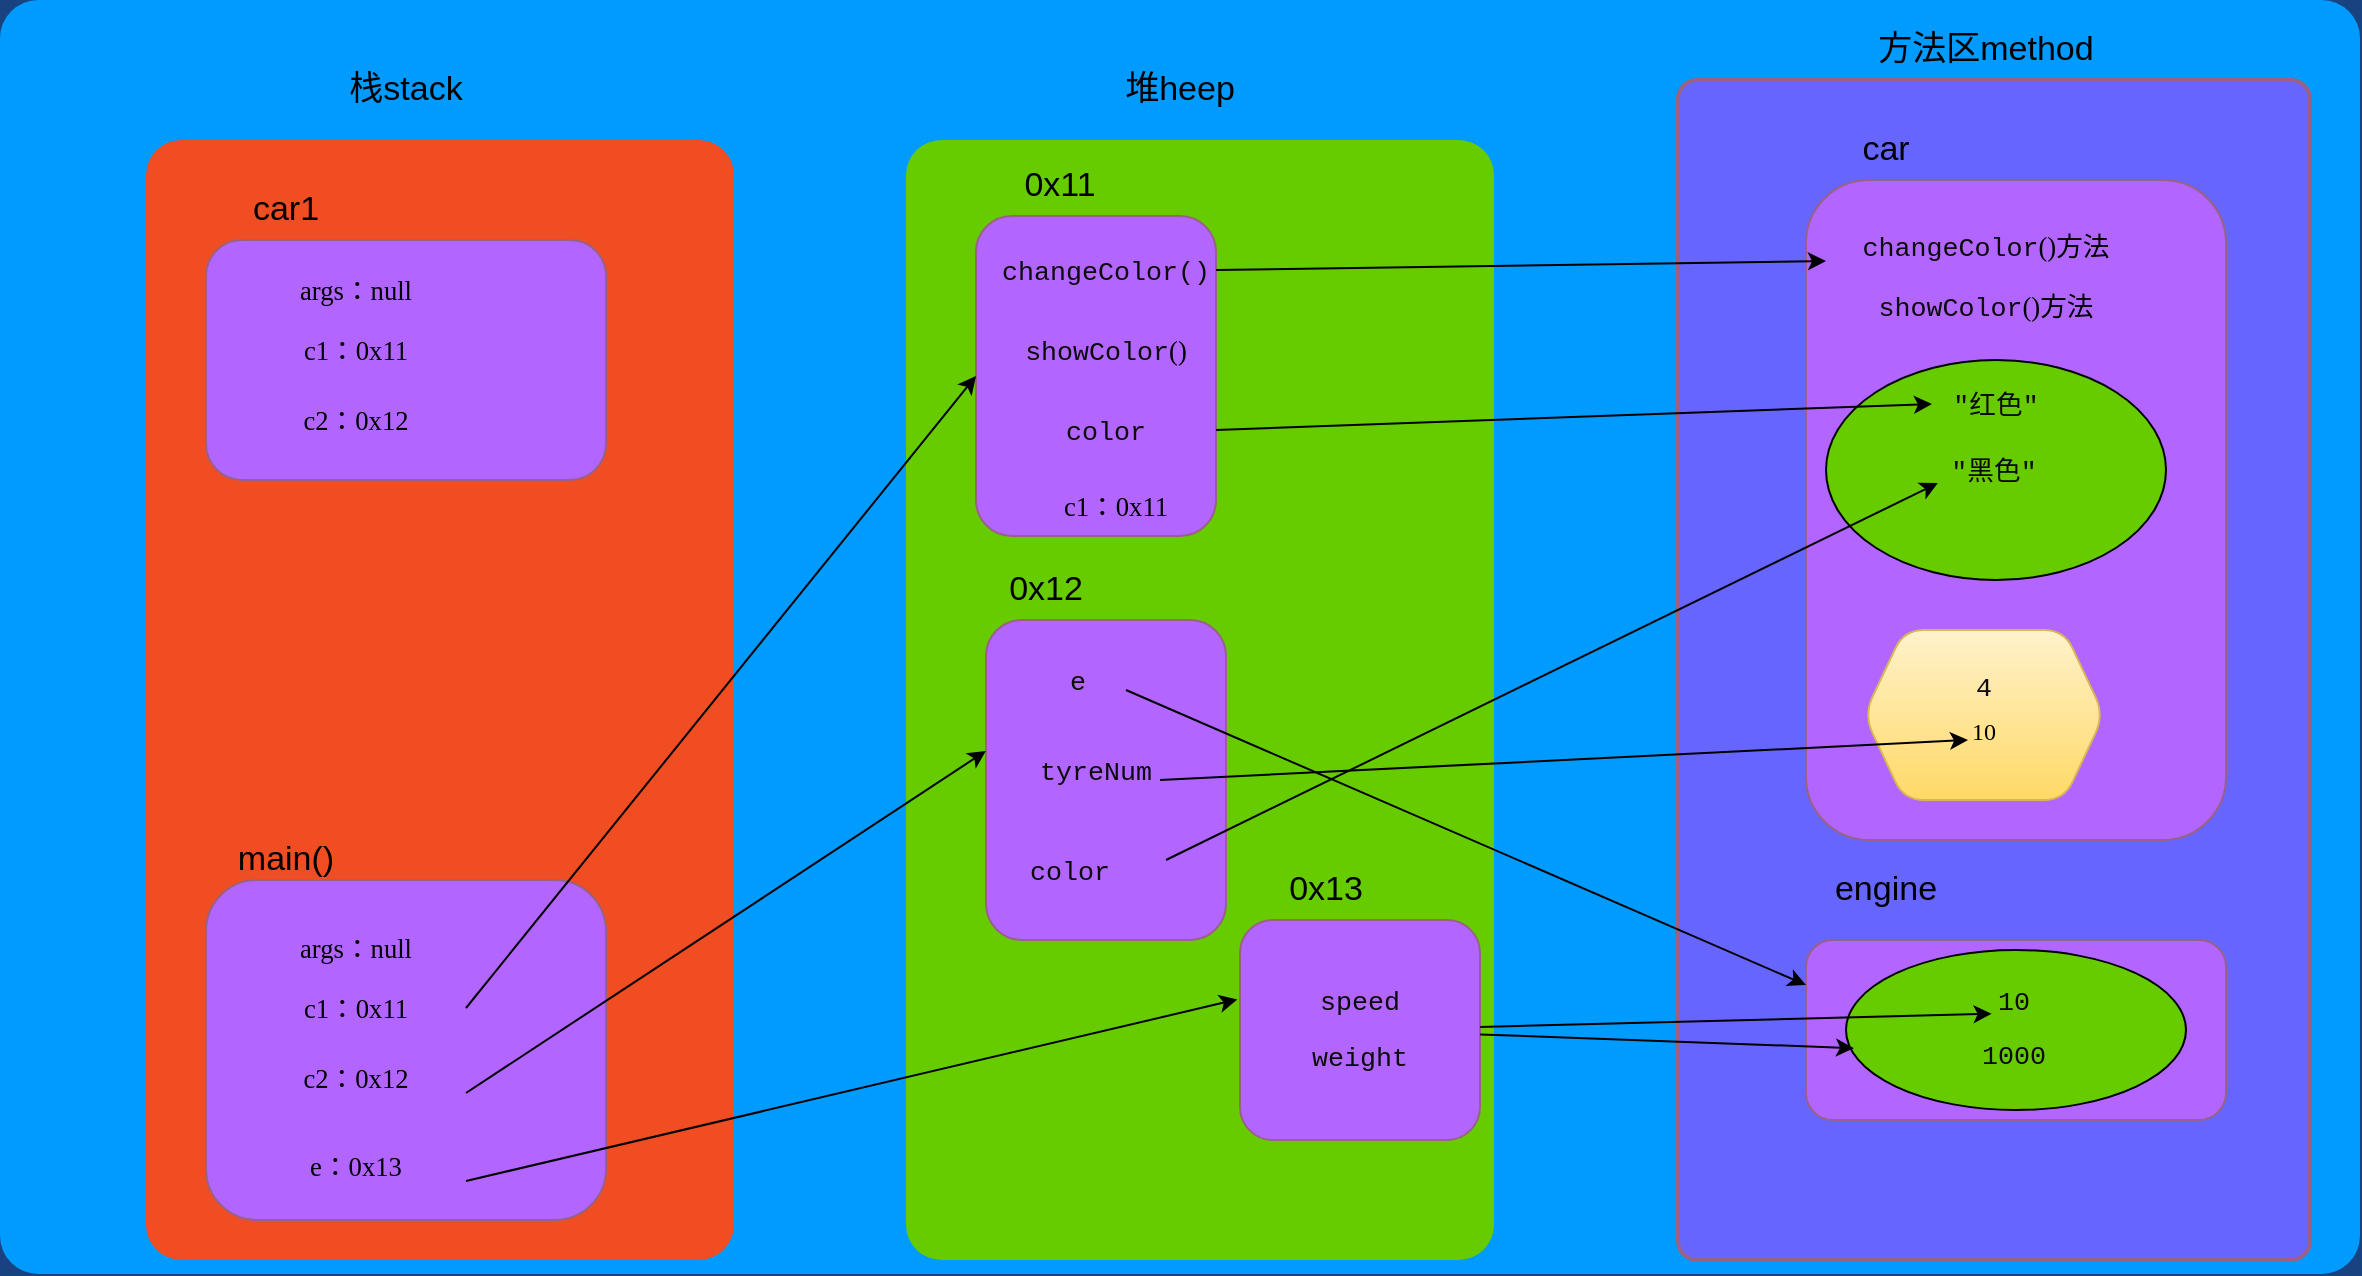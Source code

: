 <mxfile version="17.4.0" type="github">
  <diagram name="Page-1" id="7a6c530e-6e37-e111-ec74-82921da8cc10">
    <mxGraphModel dx="1240" dy="706" grid="1" gridSize="10" guides="1" tooltips="1" connect="1" arrows="1" fold="1" page="1" pageScale="1.5" pageWidth="1169" pageHeight="826" background="#184380" math="0" shadow="0">
      <root>
        <mxCell id="0" style=";html=1;" />
        <mxCell id="1" style=";html=1;" parent="0" />
        <mxCell id="23046e2b9bb16c14-116" value="" style="whiteSpace=wrap;html=1;rounded=1;shadow=0;strokeColor=none;strokeWidth=2;fillColor=#009BFF;fontSize=20;fontColor=#FFFFFF;align=center;arcSize=3;verticalAlign=top;spacingTop=4;" parent="1" vertex="1">
          <mxGeometry x="287" y="130" width="1180" height="637" as="geometry" />
        </mxCell>
        <mxCell id="23046e2b9bb16c14-64" value="" style="rounded=1;whiteSpace=wrap;html=1;shadow=0;strokeWidth=2;fillColor=#6666FF;fontSize=12;align=center;strokeColor=#996185;arcSize=3;verticalAlign=top;gradientColor=none;" parent="1" vertex="1">
          <mxGeometry x="1126" y="170" width="316" height="590" as="geometry" />
        </mxCell>
        <mxCell id="23046e2b9bb16c14-28" value="" style="rounded=1;whiteSpace=wrap;html=1;shadow=0;strokeWidth=2;fillColor=#F04D22;fontSize=12;fontColor=#FFFFFF;align=center;strokeColor=none;arcSize=6;verticalAlign=top;" parent="1" vertex="1">
          <mxGeometry x="360" y="200" width="294" height="560" as="geometry" />
        </mxCell>
        <mxCell id="rh2e__Qxw752L9CsaWxn-1" value="" style="rounded=1;whiteSpace=wrap;html=1;shadow=0;strokeWidth=2;fillColor=#66CC00;fontSize=12;fontColor=#FFFFFF;align=center;strokeColor=none;arcSize=6;verticalAlign=top;" vertex="1" parent="1">
          <mxGeometry x="740" y="200" width="294" height="560" as="geometry" />
        </mxCell>
        <object label="" id="rh2e__Qxw752L9CsaWxn-4">
          <mxCell style="rounded=1;whiteSpace=wrap;html=1;fillColor=#B266FF;gradientColor=none;strokeColor=#996185;" vertex="1" parent="1">
            <mxGeometry x="390" y="570" width="200" height="170" as="geometry" />
          </mxCell>
        </object>
        <mxCell id="rh2e__Qxw752L9CsaWxn-5" value="main()" style="text;html=1;strokeColor=none;fillColor=none;align=center;verticalAlign=middle;whiteSpace=wrap;rounded=0;fontSize=17;" vertex="1" parent="1">
          <mxGeometry x="400" y="545" width="60" height="30" as="geometry" />
        </mxCell>
        <mxCell id="rh2e__Qxw752L9CsaWxn-6" value="栈stack" style="text;html=1;strokeColor=none;fillColor=none;align=center;verticalAlign=middle;whiteSpace=wrap;rounded=0;strokeWidth=5;fontSize=17;" vertex="1" parent="1">
          <mxGeometry x="460" y="160" width="60" height="30" as="geometry" />
        </mxCell>
        <mxCell id="rh2e__Qxw752L9CsaWxn-13" value="&lt;p class=&quot;MsoNormal&quot;&gt;&lt;span style=&quot;font-size: 10pt&quot;&gt;c1：0x11&lt;/span&gt;&lt;/p&gt;" style="text;html=1;strokeColor=none;fillColor=none;align=center;verticalAlign=middle;whiteSpace=wrap;rounded=0;fontSize=17;fontFamily=Comic Sans MS;" vertex="1" parent="1">
          <mxGeometry x="410" y="619" width="110" height="30" as="geometry" />
        </mxCell>
        <mxCell id="rh2e__Qxw752L9CsaWxn-14" value="&lt;p class=&quot;MsoNormal&quot;&gt;&lt;span style=&quot;font-size: 10pt&quot;&gt;c2：0x12&lt;/span&gt;&lt;/p&gt;" style="text;html=1;strokeColor=none;fillColor=none;align=center;verticalAlign=middle;whiteSpace=wrap;rounded=0;fontSize=17;fontFamily=Comic Sans MS;" vertex="1" parent="1">
          <mxGeometry x="410" y="654" width="110" height="30" as="geometry" />
        </mxCell>
        <mxCell id="rh2e__Qxw752L9CsaWxn-15" value="&lt;p class=&quot;MsoNormal&quot;&gt;&lt;span style=&quot;font-size: 10pt&quot;&gt;args：null&lt;/span&gt;&lt;/p&gt;" style="text;html=1;strokeColor=none;fillColor=none;align=center;verticalAlign=middle;whiteSpace=wrap;rounded=0;fontSize=17;fontFamily=Comic Sans MS;" vertex="1" parent="1">
          <mxGeometry x="410" y="589" width="110" height="30" as="geometry" />
        </mxCell>
        <mxCell id="rh2e__Qxw752L9CsaWxn-16" value="堆heep" style="text;html=1;strokeColor=none;fillColor=none;align=center;verticalAlign=middle;whiteSpace=wrap;rounded=0;strokeWidth=5;fontSize=17;" vertex="1" parent="1">
          <mxGeometry x="847" y="160" width="60" height="30" as="geometry" />
        </mxCell>
        <mxCell id="rh2e__Qxw752L9CsaWxn-17" value="方法区method" style="text;html=1;strokeColor=none;fillColor=none;align=center;verticalAlign=middle;whiteSpace=wrap;rounded=0;strokeWidth=5;fontSize=17;" vertex="1" parent="1">
          <mxGeometry x="1219" y="140" width="122" height="30" as="geometry" />
        </mxCell>
        <mxCell id="rh2e__Qxw752L9CsaWxn-18" value="" style="rounded=1;whiteSpace=wrap;html=1;fontFamily=Comic Sans MS;fontSize=12;strokeColor=#996185;fillColor=#B266FF;gradientColor=none;" vertex="1" parent="1">
          <mxGeometry x="1190" y="220" width="210" height="330" as="geometry" />
        </mxCell>
        <mxCell id="rh2e__Qxw752L9CsaWxn-19" value="car" style="text;html=1;strokeColor=none;fillColor=none;align=center;verticalAlign=middle;whiteSpace=wrap;rounded=0;fontSize=17;" vertex="1" parent="1">
          <mxGeometry x="1200" y="190" width="60" height="30" as="geometry" />
        </mxCell>
        <mxCell id="rh2e__Qxw752L9CsaWxn-20" value="" style="rounded=1;whiteSpace=wrap;html=1;fontFamily=Comic Sans MS;fontSize=12;strokeColor=#996185;fillColor=#B266FF;gradientColor=none;gradientDirection=north;" vertex="1" parent="1">
          <mxGeometry x="775" y="238" width="120" height="160" as="geometry" />
        </mxCell>
        <mxCell id="rh2e__Qxw752L9CsaWxn-21" value="" style="rounded=1;whiteSpace=wrap;html=1;fontFamily=Comic Sans MS;fontSize=12;strokeColor=#996185;fillColor=#B266FF;gradientColor=none;" vertex="1" parent="1">
          <mxGeometry x="1190" y="600" width="210" height="90" as="geometry" />
        </mxCell>
        <mxCell id="rh2e__Qxw752L9CsaWxn-22" value="engine" style="text;html=1;strokeColor=none;fillColor=none;align=center;verticalAlign=middle;whiteSpace=wrap;rounded=0;fontSize=17;" vertex="1" parent="1">
          <mxGeometry x="1200" y="560" width="60" height="30" as="geometry" />
        </mxCell>
        <mxCell id="rh2e__Qxw752L9CsaWxn-23" value="&lt;p class=&quot;MsoNormal&quot;&gt;&lt;span style=&quot;color: rgb(12 , 12 , 12) ; font-family: &amp;#34;courier new&amp;#34; ; font-size: 10pt&quot;&gt;changeColor&lt;/span&gt;&lt;span style=&quot;font-size: 10pt&quot;&gt;()方法&lt;/span&gt;&lt;/p&gt;" style="text;html=1;strokeColor=none;fillColor=none;align=center;verticalAlign=middle;whiteSpace=wrap;rounded=0;fontSize=17;fontFamily=Comic Sans MS;" vertex="1" parent="1">
          <mxGeometry x="1200" y="238" width="160" height="30" as="geometry" />
        </mxCell>
        <mxCell id="rh2e__Qxw752L9CsaWxn-24" value="&lt;p class=&quot;MsoNormal&quot;&gt;&lt;span style=&quot;color: rgb(12 , 12 , 12) ; font-family: &amp;#34;courier new&amp;#34; ; font-size: 10pt&quot;&gt;showColor&lt;/span&gt;&lt;span style=&quot;font-size: 10pt&quot;&gt;()方法&lt;/span&gt;&lt;/p&gt;" style="text;html=1;strokeColor=none;fillColor=none;align=center;verticalAlign=middle;whiteSpace=wrap;rounded=0;fontSize=17;fontFamily=Comic Sans MS;" vertex="1" parent="1">
          <mxGeometry x="1200" y="268" width="160" height="30" as="geometry" />
        </mxCell>
        <mxCell id="rh2e__Qxw752L9CsaWxn-27" value="" style="ellipse;whiteSpace=wrap;html=1;rounded=1;fontFamily=Comic Sans MS;fontSize=12;fontColor=#000000;strokeColor=default;fillColor=#66CC00;" vertex="1" parent="1">
          <mxGeometry x="1200" y="310" width="170" height="110" as="geometry" />
        </mxCell>
        <mxCell id="rh2e__Qxw752L9CsaWxn-28" value="&lt;p class=&quot;MsoNormal&quot;&gt;&lt;span style=&quot;font-family: &amp;#34;courier new&amp;#34; ; color: rgb(12 , 12 , 12) ; font-size: 10.0pt&quot;&gt;&quot;&lt;/span&gt;&lt;span style=&quot;color: rgb(12 , 12 , 12) ; font-size: 10.0pt&quot;&gt;红色&lt;/span&gt;&lt;span style=&quot;font-family: &amp;#34;courier new&amp;#34; ; color: rgb(12 , 12 , 12) ; font-size: 10.0pt&quot;&gt;&quot;&lt;/span&gt;&lt;/p&gt;" style="text;html=1;strokeColor=none;fillColor=none;align=center;verticalAlign=middle;whiteSpace=wrap;rounded=0;fontSize=17;fontFamily=Comic Sans MS;" vertex="1" parent="1">
          <mxGeometry x="1253" y="317" width="64" height="30" as="geometry" />
        </mxCell>
        <mxCell id="rh2e__Qxw752L9CsaWxn-29" value="&lt;p class=&quot;MsoNormal&quot;&gt;&lt;span style=&quot;font-family: &amp;#34;courier new&amp;#34; ; color: rgb(12 , 12 , 12) ; font-size: 10.0pt&quot;&gt;&quot;黑&lt;/span&gt;&lt;span style=&quot;color: rgb(12 , 12 , 12) ; font-size: 10.0pt&quot;&gt;色&lt;/span&gt;&lt;span style=&quot;font-family: &amp;#34;courier new&amp;#34; ; color: rgb(12 , 12 , 12) ; font-size: 10.0pt&quot;&gt;&quot;&lt;/span&gt;&lt;/p&gt;" style="text;html=1;strokeColor=none;fillColor=none;align=center;verticalAlign=middle;whiteSpace=wrap;rounded=0;fontSize=17;fontFamily=Comic Sans MS;" vertex="1" parent="1">
          <mxGeometry x="1256" y="352" width="56" height="26" as="geometry" />
        </mxCell>
        <mxCell id="rh2e__Qxw752L9CsaWxn-30" value="&lt;br&gt;10" style="shape=hexagon;perimeter=hexagonPerimeter2;whiteSpace=wrap;html=1;fixedSize=1;rounded=1;fontFamily=Comic Sans MS;fontSize=12;strokeColor=#d6b656;fillColor=#fff2cc;gradientColor=#ffd966;" vertex="1" parent="1">
          <mxGeometry x="1219" y="445" width="120" height="85" as="geometry" />
        </mxCell>
        <mxCell id="rh2e__Qxw752L9CsaWxn-31" value="&lt;p class=&quot;MsoNormal&quot;&gt;&lt;span style=&quot;font-family: &amp;#34;courier new&amp;#34; ; color: rgb(12 , 12 , 12) ; font-size: 10.0pt&quot;&gt;4&lt;/span&gt;&lt;/p&gt;" style="text;html=1;strokeColor=none;fillColor=none;align=center;verticalAlign=middle;whiteSpace=wrap;rounded=0;fontSize=17;fontFamily=Comic Sans MS;" vertex="1" parent="1">
          <mxGeometry x="1199" y="457.5" width="160" height="30" as="geometry" />
        </mxCell>
        <mxCell id="rh2e__Qxw752L9CsaWxn-32" value="" style="ellipse;whiteSpace=wrap;html=1;rounded=1;fontFamily=Comic Sans MS;fontSize=12;fontColor=#000000;strokeColor=default;fillColor=#66CC00;" vertex="1" parent="1">
          <mxGeometry x="1210" y="605" width="170" height="80" as="geometry" />
        </mxCell>
        <mxCell id="rh2e__Qxw752L9CsaWxn-33" value="&lt;p class=&quot;MsoNormal&quot;&gt;&lt;span style=&quot;font-family: &amp;#34;courier new&amp;#34; ; color: rgb(12 , 12 , 12) ; font-size: 10.0pt&quot;&gt;10&lt;/span&gt;&lt;/p&gt;" style="text;html=1;strokeColor=none;fillColor=none;align=center;verticalAlign=middle;whiteSpace=wrap;rounded=0;fontSize=17;fontFamily=Comic Sans MS;" vertex="1" parent="1">
          <mxGeometry x="1214" y="615" width="160" height="30" as="geometry" />
        </mxCell>
        <mxCell id="rh2e__Qxw752L9CsaWxn-34" value="&lt;p class=&quot;MsoNormal&quot;&gt;&lt;span style=&quot;font-family: &amp;#34;courier new&amp;#34; ; color: rgb(12 , 12 , 12) ; font-size: 10.0pt&quot;&gt;1000&lt;/span&gt;&lt;/p&gt;" style="text;html=1;strokeColor=none;fillColor=none;align=center;verticalAlign=middle;whiteSpace=wrap;rounded=0;fontSize=17;fontFamily=Comic Sans MS;" vertex="1" parent="1">
          <mxGeometry x="1214" y="642" width="160" height="30" as="geometry" />
        </mxCell>
        <object label="" id="rh2e__Qxw752L9CsaWxn-35">
          <mxCell style="rounded=1;whiteSpace=wrap;html=1;fillColor=#B266FF;gradientColor=none;strokeColor=#996185;" vertex="1" parent="1">
            <mxGeometry x="390" y="250" width="200" height="120" as="geometry" />
          </mxCell>
        </object>
        <mxCell id="rh2e__Qxw752L9CsaWxn-36" value="car1" style="text;html=1;strokeColor=none;fillColor=none;align=center;verticalAlign=middle;whiteSpace=wrap;rounded=0;fontSize=17;" vertex="1" parent="1">
          <mxGeometry x="400" y="220" width="60" height="30" as="geometry" />
        </mxCell>
        <mxCell id="rh2e__Qxw752L9CsaWxn-37" value="&lt;p class=&quot;MsoNormal&quot;&gt;&lt;span style=&quot;font-size: 10pt&quot;&gt;c1：0x11&lt;/span&gt;&lt;/p&gt;" style="text;html=1;strokeColor=none;fillColor=none;align=center;verticalAlign=middle;whiteSpace=wrap;rounded=0;fontSize=17;fontFamily=Comic Sans MS;" vertex="1" parent="1">
          <mxGeometry x="410" y="290" width="110" height="30" as="geometry" />
        </mxCell>
        <mxCell id="rh2e__Qxw752L9CsaWxn-38" value="&lt;p class=&quot;MsoNormal&quot;&gt;&lt;span style=&quot;font-size: 10pt&quot;&gt;c2：0x12&lt;/span&gt;&lt;/p&gt;" style="text;html=1;strokeColor=none;fillColor=none;align=center;verticalAlign=middle;whiteSpace=wrap;rounded=0;fontSize=17;fontFamily=Comic Sans MS;" vertex="1" parent="1">
          <mxGeometry x="410" y="325" width="110" height="30" as="geometry" />
        </mxCell>
        <mxCell id="rh2e__Qxw752L9CsaWxn-39" value="&lt;p class=&quot;MsoNormal&quot;&gt;&lt;span style=&quot;font-size: 10pt&quot;&gt;args：null&lt;/span&gt;&lt;/p&gt;" style="text;html=1;strokeColor=none;fillColor=none;align=center;verticalAlign=middle;whiteSpace=wrap;rounded=0;fontSize=17;fontFamily=Comic Sans MS;" vertex="1" parent="1">
          <mxGeometry x="410" y="260" width="110" height="30" as="geometry" />
        </mxCell>
        <mxCell id="rh2e__Qxw752L9CsaWxn-40" value="0x11" style="text;html=1;strokeColor=none;fillColor=none;align=center;verticalAlign=middle;whiteSpace=wrap;rounded=0;fontSize=17;" vertex="1" parent="1">
          <mxGeometry x="787" y="208" width="60" height="30" as="geometry" />
        </mxCell>
        <mxCell id="rh2e__Qxw752L9CsaWxn-41" value="" style="rounded=1;whiteSpace=wrap;html=1;fontFamily=Comic Sans MS;fontSize=12;strokeColor=#996185;fillColor=#B266FF;gradientColor=none;gradientDirection=north;" vertex="1" parent="1">
          <mxGeometry x="780" y="440" width="120" height="160" as="geometry" />
        </mxCell>
        <mxCell id="rh2e__Qxw752L9CsaWxn-42" value="0x12" style="text;html=1;strokeColor=none;fillColor=none;align=center;verticalAlign=middle;whiteSpace=wrap;rounded=0;fontSize=17;" vertex="1" parent="1">
          <mxGeometry x="780" y="410" width="60" height="30" as="geometry" />
        </mxCell>
        <mxCell id="rh2e__Qxw752L9CsaWxn-43" value="&lt;p class=&quot;MsoNormal&quot;&gt;&lt;span style=&quot;font-family: &amp;#34;courier new&amp;#34; ; color: rgb(12 , 12 , 12) ; font-size: 10.0pt&quot;&gt;speed&lt;/span&gt;&lt;/p&gt;&lt;p class=&quot;MsoNormal&quot;&gt;&lt;span style=&quot;font-family: &amp;#34;courier new&amp;#34; ; color: rgb(12 , 12 , 12) ; font-size: 10.0pt&quot;&gt;weight&lt;/span&gt;&lt;/p&gt;" style="rounded=1;whiteSpace=wrap;html=1;fontFamily=Comic Sans MS;fontSize=12;strokeColor=#996185;fillColor=#B266FF;gradientColor=none;gradientDirection=north;" vertex="1" parent="1">
          <mxGeometry x="907" y="590" width="120" height="110" as="geometry" />
        </mxCell>
        <mxCell id="rh2e__Qxw752L9CsaWxn-44" value="0x13" style="text;html=1;strokeColor=none;fillColor=none;align=center;verticalAlign=middle;whiteSpace=wrap;rounded=0;fontSize=17;" vertex="1" parent="1">
          <mxGeometry x="920" y="560" width="60" height="30" as="geometry" />
        </mxCell>
        <mxCell id="rh2e__Qxw752L9CsaWxn-45" value="&lt;p class=&quot;MsoNormal&quot;&gt;&lt;span style=&quot;font-size: 10pt&quot;&gt;e：0x13&lt;/span&gt;&lt;/p&gt;" style="text;html=1;strokeColor=none;fillColor=none;align=center;verticalAlign=middle;whiteSpace=wrap;rounded=0;fontSize=17;fontFamily=Comic Sans MS;" vertex="1" parent="1">
          <mxGeometry x="410" y="698" width="110" height="30" as="geometry" />
        </mxCell>
        <mxCell id="rh2e__Qxw752L9CsaWxn-46" value="&lt;p class=&quot;MsoNormal&quot;&gt;&lt;span style=&quot;font-family: &amp;#34;courier new&amp;#34; ; color: rgb(12 , 12 , 12) ; font-size: 10.0pt&quot;&gt;changeColor()&lt;/span&gt;&lt;/p&gt;" style="text;html=1;strokeColor=none;fillColor=none;align=center;verticalAlign=middle;whiteSpace=wrap;rounded=0;fontSize=17;fontFamily=Comic Sans MS;" vertex="1" parent="1">
          <mxGeometry x="785" y="250" width="110" height="30" as="geometry" />
        </mxCell>
        <mxCell id="rh2e__Qxw752L9CsaWxn-47" value="&lt;p class=&quot;MsoNormal&quot;&gt;&lt;span style=&quot;color: rgb(12 , 12 , 12) ; font-family: &amp;#34;courier new&amp;#34; ; font-size: 10pt&quot;&gt;showColor&lt;/span&gt;&lt;span style=&quot;font-size: 10pt&quot;&gt;()&lt;/span&gt;&lt;br&gt;&lt;/p&gt;" style="text;html=1;strokeColor=none;fillColor=none;align=center;verticalAlign=middle;whiteSpace=wrap;rounded=0;fontSize=17;fontFamily=Comic Sans MS;" vertex="1" parent="1">
          <mxGeometry x="785" y="290" width="110" height="30" as="geometry" />
        </mxCell>
        <mxCell id="rh2e__Qxw752L9CsaWxn-48" value="&lt;p class=&quot;MsoNormal&quot;&gt;&lt;span style=&quot;font-family: &amp;#34;courier new&amp;#34; ; color: rgb(12 , 12 , 12) ; font-size: 10.0pt&quot;&gt;color&lt;/span&gt;&lt;/p&gt;" style="text;html=1;strokeColor=none;fillColor=none;align=center;verticalAlign=middle;whiteSpace=wrap;rounded=0;fontSize=17;fontFamily=Comic Sans MS;" vertex="1" parent="1">
          <mxGeometry x="785" y="330" width="110" height="30" as="geometry" />
        </mxCell>
        <mxCell id="rh2e__Qxw752L9CsaWxn-49" value="&lt;p class=&quot;MsoNormal&quot;&gt;&lt;span style=&quot;font-size: 10pt&quot;&gt;c1：0x11&lt;/span&gt;&lt;/p&gt;" style="text;html=1;strokeColor=none;fillColor=none;align=center;verticalAlign=middle;whiteSpace=wrap;rounded=0;fontSize=17;fontFamily=Comic Sans MS;" vertex="1" parent="1">
          <mxGeometry x="790" y="368" width="110" height="30" as="geometry" />
        </mxCell>
        <mxCell id="rh2e__Qxw752L9CsaWxn-50" value="" style="endArrow=classic;html=1;rounded=0;fontFamily=Comic Sans MS;fontSize=12;fontColor=#000000;entryX=0;entryY=0.75;entryDx=0;entryDy=0;exitX=1;exitY=0.5;exitDx=0;exitDy=0;" edge="1" parent="1" source="rh2e__Qxw752L9CsaWxn-46" target="rh2e__Qxw752L9CsaWxn-23">
          <mxGeometry width="50" height="50" relative="1" as="geometry">
            <mxPoint x="890" y="360" as="sourcePoint" />
            <mxPoint x="940" y="310" as="targetPoint" />
          </mxGeometry>
        </mxCell>
        <mxCell id="rh2e__Qxw752L9CsaWxn-51" value="" style="endArrow=classic;html=1;rounded=0;fontFamily=Comic Sans MS;fontSize=12;fontColor=#000000;entryX=0;entryY=0.5;entryDx=0;entryDy=0;exitX=1;exitY=0.5;exitDx=0;exitDy=0;" edge="1" parent="1" source="rh2e__Qxw752L9CsaWxn-48" target="rh2e__Qxw752L9CsaWxn-28">
          <mxGeometry width="50" height="50" relative="1" as="geometry">
            <mxPoint x="890" y="350" as="sourcePoint" />
            <mxPoint x="940" y="300" as="targetPoint" />
          </mxGeometry>
        </mxCell>
        <mxCell id="rh2e__Qxw752L9CsaWxn-52" value="&lt;p class=&quot;MsoNormal&quot;&gt;&lt;span style=&quot;font-family: &amp;quot;courier new&amp;quot; ; color: rgb(12 , 12 , 12) ; font-size: 10.0pt&quot;&gt;e &lt;/span&gt;&lt;/p&gt;" style="text;whiteSpace=wrap;html=1;fontSize=12;fontFamily=Comic Sans MS;fontColor=#000000;" vertex="1" parent="1">
          <mxGeometry x="820" y="445" width="30" height="60" as="geometry" />
        </mxCell>
        <mxCell id="rh2e__Qxw752L9CsaWxn-53" value="&lt;p class=&quot;MsoNormal&quot;&gt;&lt;span style=&quot;font-family: &amp;quot;courier new&amp;quot; ; color: rgb(12 , 12 , 12) ; font-size: 10.0pt&quot;&gt;tyreNum &lt;/span&gt;&lt;/p&gt;" style="text;whiteSpace=wrap;html=1;fontSize=12;fontFamily=Comic Sans MS;fontColor=#000000;" vertex="1" parent="1">
          <mxGeometry x="805" y="490" width="70" height="40" as="geometry" />
        </mxCell>
        <mxCell id="rh2e__Qxw752L9CsaWxn-54" value="&lt;p class=&quot;MsoNormal&quot;&gt;&lt;span style=&quot;font-family: &amp;quot;courier new&amp;quot; ; color: rgb(12 , 12 , 12) ; font-size: 10.0pt&quot;&gt;color &lt;/span&gt;&lt;/p&gt;" style="text;whiteSpace=wrap;html=1;fontSize=12;fontFamily=Comic Sans MS;fontColor=#000000;" vertex="1" parent="1">
          <mxGeometry x="800" y="540" width="70" height="40" as="geometry" />
        </mxCell>
        <mxCell id="rh2e__Qxw752L9CsaWxn-55" value="" style="endArrow=classic;html=1;rounded=0;fontFamily=Comic Sans MS;fontSize=12;fontColor=#000000;entryX=0;entryY=0.75;entryDx=0;entryDy=0;exitX=1;exitY=0.5;exitDx=0;exitDy=0;" edge="1" parent="1" source="rh2e__Qxw752L9CsaWxn-54" target="rh2e__Qxw752L9CsaWxn-29">
          <mxGeometry width="50" height="50" relative="1" as="geometry">
            <mxPoint x="890" y="600" as="sourcePoint" />
            <mxPoint x="940" y="550" as="targetPoint" />
          </mxGeometry>
        </mxCell>
        <mxCell id="rh2e__Qxw752L9CsaWxn-56" value="" style="endArrow=classic;html=1;rounded=0;fontFamily=Comic Sans MS;fontSize=12;fontColor=#000000;exitX=1;exitY=0.75;exitDx=0;exitDy=0;entryX=0.5;entryY=0.647;entryDx=0;entryDy=0;entryPerimeter=0;" edge="1" parent="1">
          <mxGeometry width="50" height="50" relative="1" as="geometry">
            <mxPoint x="867" y="520" as="sourcePoint" />
            <mxPoint x="1271" y="499.995" as="targetPoint" />
          </mxGeometry>
        </mxCell>
        <mxCell id="rh2e__Qxw752L9CsaWxn-57" value="" style="endArrow=classic;html=1;rounded=0;fontFamily=Comic Sans MS;fontSize=12;fontColor=#000000;" edge="1" parent="1" source="rh2e__Qxw752L9CsaWxn-43" target="rh2e__Qxw752L9CsaWxn-34">
          <mxGeometry width="50" height="50" relative="1" as="geometry">
            <mxPoint x="890" y="560" as="sourcePoint" />
            <mxPoint x="940" y="510" as="targetPoint" />
          </mxGeometry>
        </mxCell>
        <mxCell id="rh2e__Qxw752L9CsaWxn-59" value="" style="endArrow=classic;html=1;rounded=0;fontFamily=Comic Sans MS;fontSize=12;fontColor=#000000;entryX=0.43;entryY=-0.171;entryDx=0;entryDy=0;entryPerimeter=0;" edge="1" parent="1" source="rh2e__Qxw752L9CsaWxn-43" target="rh2e__Qxw752L9CsaWxn-34">
          <mxGeometry width="50" height="50" relative="1" as="geometry">
            <mxPoint x="890" y="560" as="sourcePoint" />
            <mxPoint x="940" y="510" as="targetPoint" />
          </mxGeometry>
        </mxCell>
        <mxCell id="rh2e__Qxw752L9CsaWxn-60" value="" style="endArrow=classic;html=1;rounded=0;fontFamily=Comic Sans MS;fontSize=12;fontColor=#000000;entryX=0;entryY=0.25;entryDx=0;entryDy=0;exitX=1;exitY=0.5;exitDx=0;exitDy=0;" edge="1" parent="1" source="rh2e__Qxw752L9CsaWxn-52" target="rh2e__Qxw752L9CsaWxn-21">
          <mxGeometry width="50" height="50" relative="1" as="geometry">
            <mxPoint x="890" y="560" as="sourcePoint" />
            <mxPoint x="940" y="510" as="targetPoint" />
          </mxGeometry>
        </mxCell>
        <mxCell id="rh2e__Qxw752L9CsaWxn-61" value="" style="endArrow=classic;html=1;rounded=0;fontFamily=Comic Sans MS;fontSize=12;fontColor=#000000;entryX=0;entryY=0.5;entryDx=0;entryDy=0;exitX=1;exitY=0.5;exitDx=0;exitDy=0;" edge="1" parent="1" source="rh2e__Qxw752L9CsaWxn-13" target="rh2e__Qxw752L9CsaWxn-20">
          <mxGeometry width="50" height="50" relative="1" as="geometry">
            <mxPoint x="890" y="550" as="sourcePoint" />
            <mxPoint x="940" y="500" as="targetPoint" />
          </mxGeometry>
        </mxCell>
        <mxCell id="rh2e__Qxw752L9CsaWxn-62" value="" style="endArrow=classic;html=1;rounded=0;fontFamily=Comic Sans MS;fontSize=12;fontColor=#000000;exitX=1;exitY=0.75;exitDx=0;exitDy=0;entryX=0;entryY=0.409;entryDx=0;entryDy=0;entryPerimeter=0;" edge="1" parent="1" source="rh2e__Qxw752L9CsaWxn-14" target="rh2e__Qxw752L9CsaWxn-41">
          <mxGeometry width="50" height="50" relative="1" as="geometry">
            <mxPoint x="890" y="550" as="sourcePoint" />
            <mxPoint x="940" y="500" as="targetPoint" />
          </mxGeometry>
        </mxCell>
        <mxCell id="rh2e__Qxw752L9CsaWxn-63" value="" style="endArrow=classic;html=1;rounded=0;fontFamily=Comic Sans MS;fontSize=12;fontColor=#000000;exitX=1;exitY=0.75;exitDx=0;exitDy=0;entryX=-0.011;entryY=0.361;entryDx=0;entryDy=0;entryPerimeter=0;" edge="1" parent="1" source="rh2e__Qxw752L9CsaWxn-45" target="rh2e__Qxw752L9CsaWxn-43">
          <mxGeometry width="50" height="50" relative="1" as="geometry">
            <mxPoint x="890" y="550" as="sourcePoint" />
            <mxPoint x="940" y="500" as="targetPoint" />
          </mxGeometry>
        </mxCell>
      </root>
    </mxGraphModel>
  </diagram>
</mxfile>
